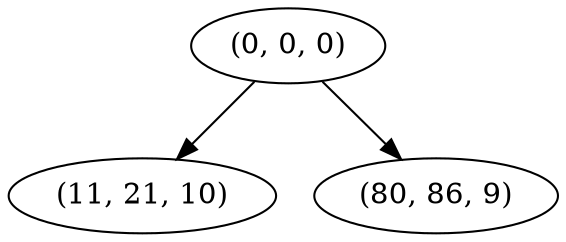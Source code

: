 digraph tree {
    "(0, 0, 0)";
    "(11, 21, 10)";
    "(80, 86, 9)";
    "(0, 0, 0)" -> "(11, 21, 10)";
    "(0, 0, 0)" -> "(80, 86, 9)";
}
